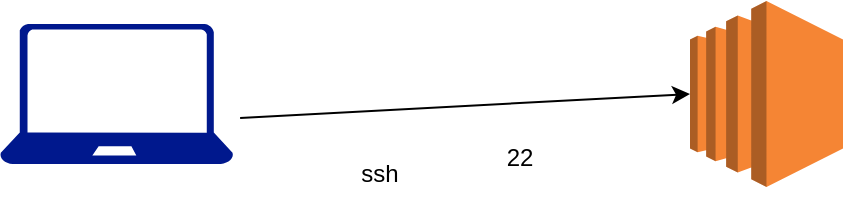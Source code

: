 <mxfile version="21.6.7" type="device">
  <diagram name="Page-1" id="ix2XUTXspOpvpq3OnrL2">
    <mxGraphModel dx="483" dy="484" grid="1" gridSize="10" guides="1" tooltips="1" connect="1" arrows="1" fold="1" page="1" pageScale="1" pageWidth="850" pageHeight="1100" math="0" shadow="0">
      <root>
        <mxCell id="0" />
        <mxCell id="1" parent="0" />
        <mxCell id="Za7U5jAWUD_XL2YL6yQE-1" value="" style="sketch=0;aspect=fixed;pointerEvents=1;shadow=0;dashed=0;html=1;strokeColor=none;labelPosition=center;verticalLabelPosition=bottom;verticalAlign=top;align=center;fillColor=#00188D;shape=mxgraph.azure.laptop" vertex="1" parent="1">
          <mxGeometry x="80" y="140" width="116.67" height="70" as="geometry" />
        </mxCell>
        <mxCell id="Za7U5jAWUD_XL2YL6yQE-2" value="" style="outlineConnect=0;dashed=0;verticalLabelPosition=bottom;verticalAlign=top;align=center;html=1;shape=mxgraph.aws3.ec2;fillColor=#F58534;gradientColor=none;" vertex="1" parent="1">
          <mxGeometry x="425" y="128.5" width="76.5" height="93" as="geometry" />
        </mxCell>
        <mxCell id="Za7U5jAWUD_XL2YL6yQE-3" value="" style="endArrow=classic;html=1;rounded=0;exitX=1.029;exitY=0.671;exitDx=0;exitDy=0;exitPerimeter=0;entryX=0;entryY=0.5;entryDx=0;entryDy=0;entryPerimeter=0;" edge="1" parent="1" source="Za7U5jAWUD_XL2YL6yQE-1" target="Za7U5jAWUD_XL2YL6yQE-2">
          <mxGeometry width="50" height="50" relative="1" as="geometry">
            <mxPoint x="230" y="280" as="sourcePoint" />
            <mxPoint x="280" y="230" as="targetPoint" />
          </mxGeometry>
        </mxCell>
        <mxCell id="Za7U5jAWUD_XL2YL6yQE-4" value="22" style="text;html=1;strokeColor=none;fillColor=none;align=center;verticalAlign=middle;whiteSpace=wrap;rounded=0;" vertex="1" parent="1">
          <mxGeometry x="310" y="191.5" width="60" height="30" as="geometry" />
        </mxCell>
        <mxCell id="Za7U5jAWUD_XL2YL6yQE-5" value="ssh" style="text;html=1;strokeColor=none;fillColor=none;align=center;verticalAlign=middle;whiteSpace=wrap;rounded=0;" vertex="1" parent="1">
          <mxGeometry x="240" y="200" width="60" height="30" as="geometry" />
        </mxCell>
      </root>
    </mxGraphModel>
  </diagram>
</mxfile>
